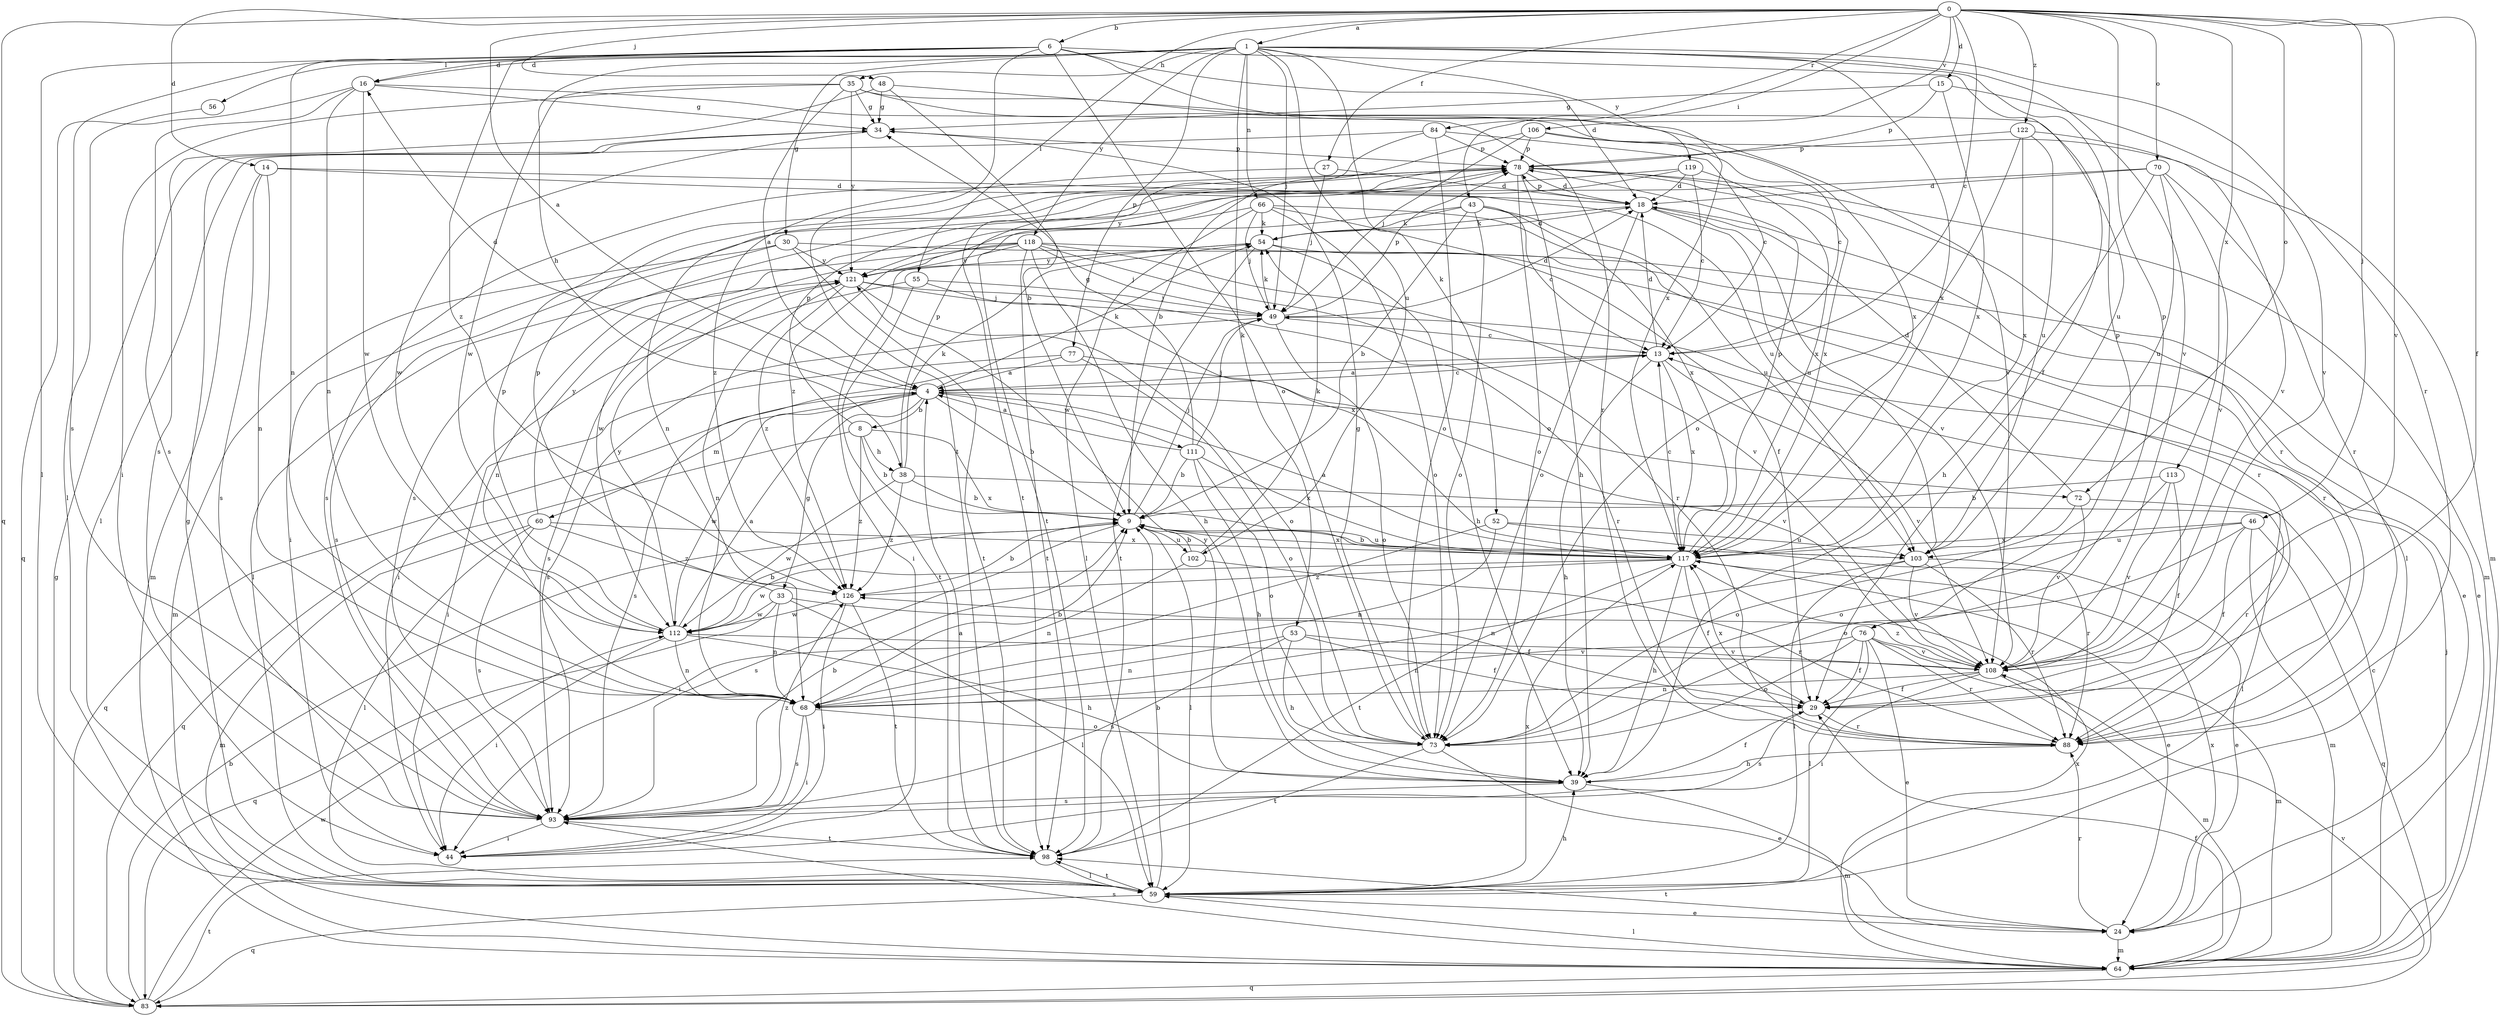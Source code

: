 strict digraph  {
0;
1;
4;
6;
8;
9;
13;
14;
15;
16;
18;
24;
27;
29;
30;
33;
34;
35;
38;
39;
43;
44;
46;
48;
49;
52;
53;
54;
55;
56;
59;
60;
64;
66;
68;
70;
72;
73;
76;
77;
78;
83;
84;
88;
93;
98;
102;
103;
106;
108;
111;
112;
113;
117;
118;
119;
121;
122;
126;
0 -> 1  [label=a];
0 -> 4  [label=a];
0 -> 6  [label=b];
0 -> 13  [label=c];
0 -> 14  [label=d];
0 -> 15  [label=d];
0 -> 27  [label=f];
0 -> 29  [label=f];
0 -> 43  [label=i];
0 -> 46  [label=j];
0 -> 48  [label=j];
0 -> 55  [label=l];
0 -> 70  [label=o];
0 -> 72  [label=o];
0 -> 76  [label=p];
0 -> 83  [label=q];
0 -> 84  [label=r];
0 -> 106  [label=v];
0 -> 108  [label=v];
0 -> 113  [label=x];
0 -> 122  [label=z];
1 -> 16  [label=d];
1 -> 30  [label=g];
1 -> 35  [label=h];
1 -> 38  [label=h];
1 -> 49  [label=j];
1 -> 52  [label=k];
1 -> 53  [label=k];
1 -> 56  [label=l];
1 -> 66  [label=n];
1 -> 68  [label=n];
1 -> 76  [label=p];
1 -> 77  [label=p];
1 -> 88  [label=r];
1 -> 102  [label=u];
1 -> 108  [label=v];
1 -> 117  [label=x];
1 -> 118  [label=y];
1 -> 119  [label=y];
4 -> 8  [label=b];
4 -> 9  [label=b];
4 -> 13  [label=c];
4 -> 16  [label=d];
4 -> 33  [label=g];
4 -> 54  [label=k];
4 -> 60  [label=m];
4 -> 72  [label=o];
4 -> 83  [label=q];
4 -> 111  [label=w];
4 -> 112  [label=w];
6 -> 16  [label=d];
6 -> 18  [label=d];
6 -> 29  [label=f];
6 -> 59  [label=l];
6 -> 73  [label=o];
6 -> 93  [label=s];
6 -> 98  [label=t];
6 -> 117  [label=x];
6 -> 126  [label=z];
8 -> 9  [label=b];
8 -> 38  [label=h];
8 -> 78  [label=p];
8 -> 83  [label=q];
8 -> 117  [label=x];
8 -> 126  [label=z];
9 -> 49  [label=j];
9 -> 59  [label=l];
9 -> 93  [label=s];
9 -> 102  [label=u];
9 -> 103  [label=u];
9 -> 117  [label=x];
13 -> 4  [label=a];
13 -> 18  [label=d];
13 -> 39  [label=h];
13 -> 93  [label=s];
13 -> 108  [label=v];
13 -> 117  [label=x];
14 -> 18  [label=d];
14 -> 64  [label=m];
14 -> 68  [label=n];
14 -> 93  [label=s];
14 -> 103  [label=u];
15 -> 34  [label=g];
15 -> 78  [label=p];
15 -> 108  [label=v];
15 -> 117  [label=x];
16 -> 34  [label=g];
16 -> 68  [label=n];
16 -> 83  [label=q];
16 -> 88  [label=r];
16 -> 93  [label=s];
16 -> 112  [label=w];
18 -> 54  [label=k];
18 -> 59  [label=l];
18 -> 73  [label=o];
18 -> 78  [label=p];
18 -> 103  [label=u];
18 -> 108  [label=v];
24 -> 64  [label=m];
24 -> 88  [label=r];
24 -> 98  [label=t];
24 -> 117  [label=x];
27 -> 18  [label=d];
27 -> 49  [label=j];
27 -> 126  [label=z];
29 -> 88  [label=r];
29 -> 93  [label=s];
29 -> 117  [label=x];
30 -> 24  [label=e];
30 -> 64  [label=m];
30 -> 93  [label=s];
30 -> 98  [label=t];
30 -> 121  [label=y];
33 -> 29  [label=f];
33 -> 59  [label=l];
33 -> 68  [label=n];
33 -> 78  [label=p];
33 -> 83  [label=q];
33 -> 112  [label=w];
34 -> 78  [label=p];
34 -> 112  [label=w];
35 -> 4  [label=a];
35 -> 34  [label=g];
35 -> 44  [label=i];
35 -> 103  [label=u];
35 -> 112  [label=w];
35 -> 117  [label=x];
35 -> 121  [label=y];
38 -> 9  [label=b];
38 -> 54  [label=k];
38 -> 59  [label=l];
38 -> 78  [label=p];
38 -> 112  [label=w];
38 -> 126  [label=z];
39 -> 29  [label=f];
39 -> 64  [label=m];
39 -> 93  [label=s];
39 -> 121  [label=y];
43 -> 9  [label=b];
43 -> 13  [label=c];
43 -> 54  [label=k];
43 -> 73  [label=o];
43 -> 103  [label=u];
43 -> 117  [label=x];
43 -> 126  [label=z];
46 -> 29  [label=f];
46 -> 64  [label=m];
46 -> 73  [label=o];
46 -> 83  [label=q];
46 -> 103  [label=u];
46 -> 117  [label=x];
48 -> 9  [label=b];
48 -> 34  [label=g];
48 -> 93  [label=s];
48 -> 108  [label=v];
49 -> 13  [label=c];
49 -> 18  [label=d];
49 -> 54  [label=k];
49 -> 73  [label=o];
49 -> 78  [label=p];
49 -> 93  [label=s];
52 -> 44  [label=i];
52 -> 68  [label=n];
52 -> 88  [label=r];
52 -> 103  [label=u];
53 -> 29  [label=f];
53 -> 39  [label=h];
53 -> 68  [label=n];
53 -> 93  [label=s];
53 -> 108  [label=v];
54 -> 18  [label=d];
54 -> 39  [label=h];
54 -> 44  [label=i];
54 -> 88  [label=r];
54 -> 98  [label=t];
54 -> 121  [label=y];
55 -> 44  [label=i];
55 -> 49  [label=j];
55 -> 98  [label=t];
55 -> 117  [label=x];
56 -> 59  [label=l];
59 -> 9  [label=b];
59 -> 24  [label=e];
59 -> 34  [label=g];
59 -> 39  [label=h];
59 -> 83  [label=q];
59 -> 98  [label=t];
59 -> 117  [label=x];
60 -> 59  [label=l];
60 -> 64  [label=m];
60 -> 93  [label=s];
60 -> 117  [label=x];
60 -> 121  [label=y];
60 -> 126  [label=z];
64 -> 13  [label=c];
64 -> 29  [label=f];
64 -> 49  [label=j];
64 -> 59  [label=l];
64 -> 83  [label=q];
64 -> 93  [label=s];
64 -> 117  [label=x];
66 -> 29  [label=f];
66 -> 44  [label=i];
66 -> 49  [label=j];
66 -> 54  [label=k];
66 -> 59  [label=l];
66 -> 73  [label=o];
66 -> 88  [label=r];
68 -> 9  [label=b];
68 -> 44  [label=i];
68 -> 73  [label=o];
68 -> 93  [label=s];
70 -> 18  [label=d];
70 -> 39  [label=h];
70 -> 88  [label=r];
70 -> 98  [label=t];
70 -> 103  [label=u];
70 -> 108  [label=v];
72 -> 18  [label=d];
72 -> 73  [label=o];
72 -> 88  [label=r];
72 -> 108  [label=v];
73 -> 24  [label=e];
73 -> 34  [label=g];
73 -> 98  [label=t];
76 -> 24  [label=e];
76 -> 29  [label=f];
76 -> 59  [label=l];
76 -> 64  [label=m];
76 -> 68  [label=n];
76 -> 73  [label=o];
76 -> 88  [label=r];
76 -> 108  [label=v];
77 -> 4  [label=a];
77 -> 44  [label=i];
77 -> 73  [label=o];
77 -> 108  [label=v];
78 -> 18  [label=d];
78 -> 39  [label=h];
78 -> 64  [label=m];
78 -> 68  [label=n];
78 -> 73  [label=o];
78 -> 88  [label=r];
78 -> 93  [label=s];
78 -> 117  [label=x];
83 -> 9  [label=b];
83 -> 34  [label=g];
83 -> 98  [label=t];
83 -> 108  [label=v];
83 -> 112  [label=w];
84 -> 13  [label=c];
84 -> 59  [label=l];
84 -> 73  [label=o];
84 -> 78  [label=p];
84 -> 98  [label=t];
88 -> 39  [label=h];
93 -> 9  [label=b];
93 -> 44  [label=i];
93 -> 98  [label=t];
93 -> 126  [label=z];
98 -> 4  [label=a];
98 -> 59  [label=l];
102 -> 9  [label=b];
102 -> 54  [label=k];
102 -> 68  [label=n];
102 -> 88  [label=r];
103 -> 9  [label=b];
103 -> 24  [label=e];
103 -> 59  [label=l];
103 -> 68  [label=n];
103 -> 88  [label=r];
103 -> 108  [label=v];
106 -> 9  [label=b];
106 -> 13  [label=c];
106 -> 49  [label=j];
106 -> 64  [label=m];
106 -> 78  [label=p];
108 -> 29  [label=f];
108 -> 44  [label=i];
108 -> 64  [label=m];
108 -> 68  [label=n];
108 -> 126  [label=z];
111 -> 4  [label=a];
111 -> 9  [label=b];
111 -> 34  [label=g];
111 -> 39  [label=h];
111 -> 49  [label=j];
111 -> 73  [label=o];
111 -> 117  [label=x];
112 -> 4  [label=a];
112 -> 9  [label=b];
112 -> 39  [label=h];
112 -> 44  [label=i];
112 -> 68  [label=n];
112 -> 78  [label=p];
112 -> 108  [label=v];
112 -> 121  [label=y];
113 -> 9  [label=b];
113 -> 29  [label=f];
113 -> 73  [label=o];
113 -> 108  [label=v];
117 -> 4  [label=a];
117 -> 13  [label=c];
117 -> 24  [label=e];
117 -> 29  [label=f];
117 -> 39  [label=h];
117 -> 78  [label=p];
117 -> 98  [label=t];
117 -> 112  [label=w];
117 -> 126  [label=z];
118 -> 24  [label=e];
118 -> 39  [label=h];
118 -> 49  [label=j];
118 -> 59  [label=l];
118 -> 68  [label=n];
118 -> 88  [label=r];
118 -> 98  [label=t];
118 -> 108  [label=v];
118 -> 112  [label=w];
118 -> 121  [label=y];
119 -> 13  [label=c];
119 -> 18  [label=d];
119 -> 93  [label=s];
119 -> 117  [label=x];
119 -> 121  [label=y];
121 -> 49  [label=j];
121 -> 68  [label=n];
121 -> 73  [label=o];
121 -> 88  [label=r];
121 -> 93  [label=s];
121 -> 126  [label=z];
122 -> 73  [label=o];
122 -> 78  [label=p];
122 -> 103  [label=u];
122 -> 108  [label=v];
122 -> 117  [label=x];
126 -> 9  [label=b];
126 -> 44  [label=i];
126 -> 98  [label=t];
126 -> 112  [label=w];
}
